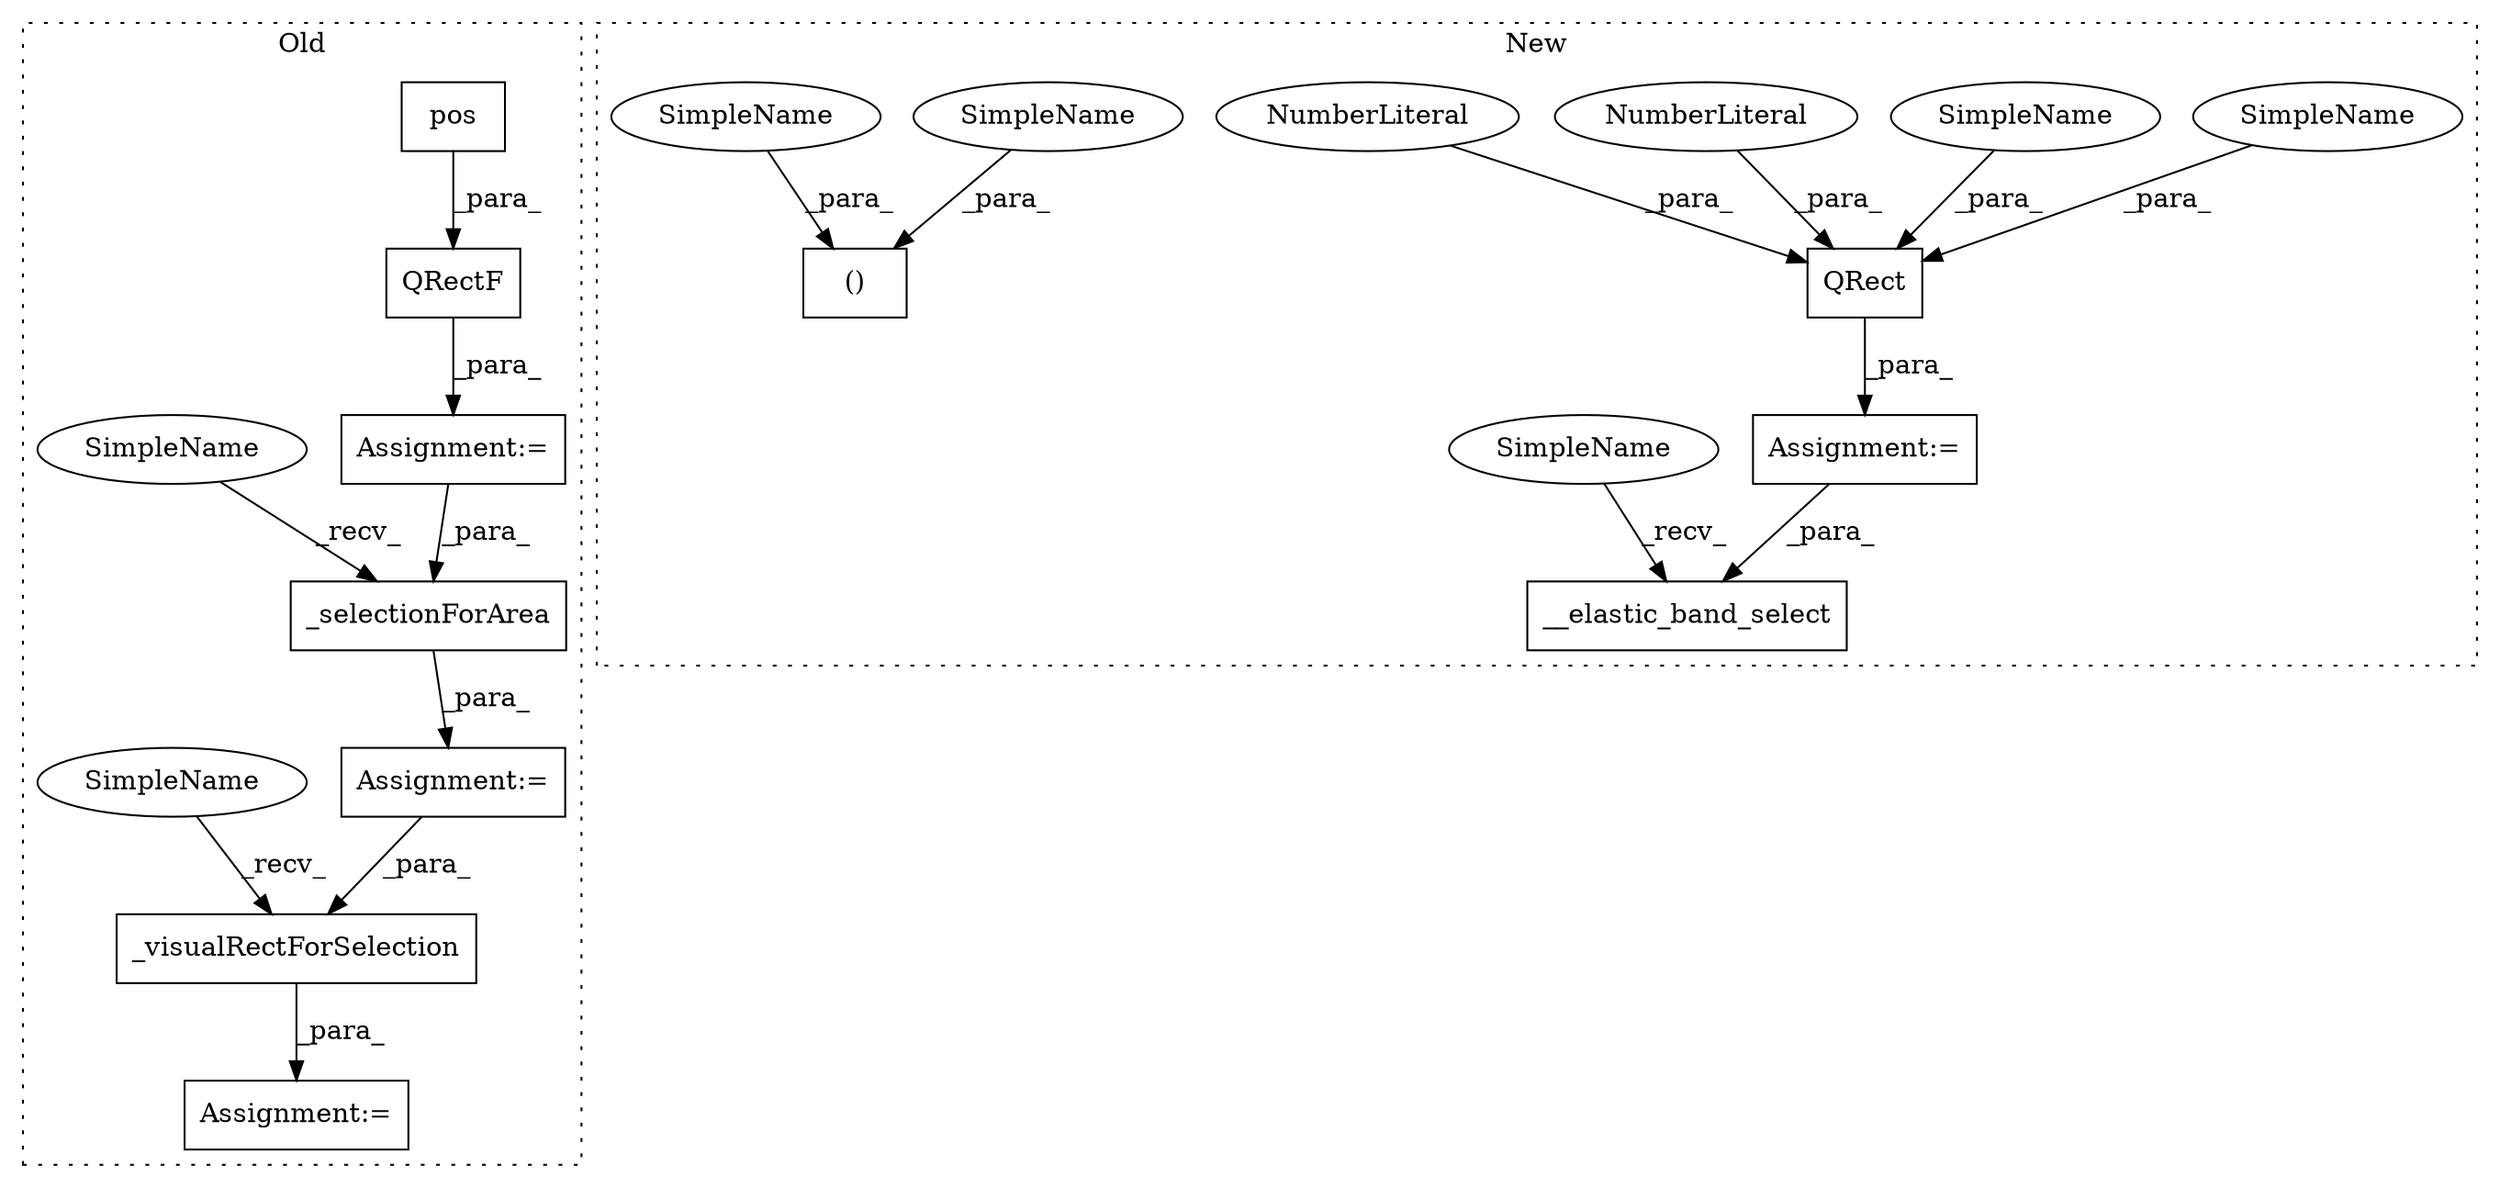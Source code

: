 digraph G {
subgraph cluster0 {
1 [label="pos" a="32" s="2716" l="5" shape="box"];
3 [label="_selectionForArea" a="32" s="2744,2766" l="18,1" shape="box"];
4 [label="_visualRectForSelection" a="32" s="2785,2817" l="24,1" shape="box"];
5 [label="QRectF" a="32" s="2688,2721" l="7,1" shape="box"];
6 [label="Assignment:=" a="7" s="2738" l="1" shape="box"];
7 [label="Assignment:=" a="7" s="2779" l="1" shape="box"];
8 [label="Assignment:=" a="7" s="2687" l="1" shape="box"];
18 [label="SimpleName" a="42" s="2739" l="4" shape="ellipse"];
19 [label="SimpleName" a="42" s="2780" l="4" shape="ellipse"];
label = "Old";
style="dotted";
}
subgraph cluster1 {
2 [label="()" a="106" s="7007" l="17" shape="box"];
9 [label="QRect" a="32" s="7092,7107" l="6,1" shape="box"];
10 [label="NumberLiteral" a="34" s="7106" l="1" shape="ellipse"];
11 [label="NumberLiteral" a="34" s="7104" l="1" shape="ellipse"];
12 [label="__elastic_band_select" a="32" s="7122,7164" l="22,1" shape="box"];
13 [label="Assignment:=" a="7" s="7067" l="1" shape="box"];
14 [label="SimpleName" a="42" s="7101" l="2" shape="ellipse"];
15 [label="SimpleName" a="42" s="7007" l="2" shape="ellipse"];
16 [label="SimpleName" a="42" s="7022" l="2" shape="ellipse"];
17 [label="SimpleName" a="42" s="7098" l="2" shape="ellipse"];
20 [label="SimpleName" a="42" s="7117" l="4" shape="ellipse"];
label = "New";
style="dotted";
}
1 -> 5 [label="_para_"];
3 -> 6 [label="_para_"];
4 -> 7 [label="_para_"];
5 -> 8 [label="_para_"];
6 -> 4 [label="_para_"];
8 -> 3 [label="_para_"];
9 -> 13 [label="_para_"];
10 -> 9 [label="_para_"];
11 -> 9 [label="_para_"];
13 -> 12 [label="_para_"];
14 -> 9 [label="_para_"];
15 -> 2 [label="_para_"];
16 -> 2 [label="_para_"];
17 -> 9 [label="_para_"];
18 -> 3 [label="_recv_"];
19 -> 4 [label="_recv_"];
20 -> 12 [label="_recv_"];
}